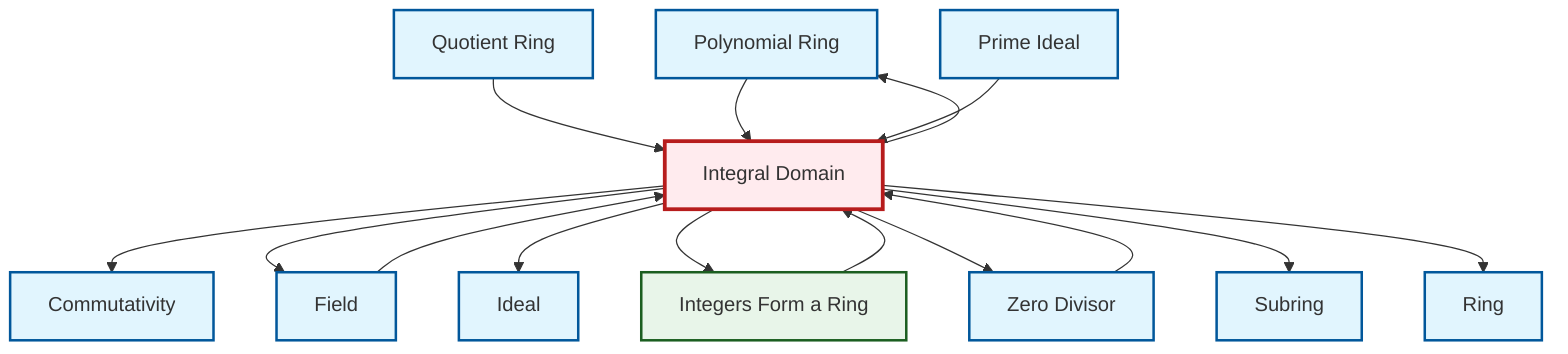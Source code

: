 graph TD
    classDef definition fill:#e1f5fe,stroke:#01579b,stroke-width:2px
    classDef theorem fill:#f3e5f5,stroke:#4a148c,stroke-width:2px
    classDef axiom fill:#fff3e0,stroke:#e65100,stroke-width:2px
    classDef example fill:#e8f5e9,stroke:#1b5e20,stroke-width:2px
    classDef current fill:#ffebee,stroke:#b71c1c,stroke-width:3px
    def-commutativity["Commutativity"]:::definition
    def-polynomial-ring["Polynomial Ring"]:::definition
    def-zero-divisor["Zero Divisor"]:::definition
    def-quotient-ring["Quotient Ring"]:::definition
    ex-integers-ring["Integers Form a Ring"]:::example
    def-field["Field"]:::definition
    def-integral-domain["Integral Domain"]:::definition
    def-prime-ideal["Prime Ideal"]:::definition
    def-ring["Ring"]:::definition
    def-ideal["Ideal"]:::definition
    def-subring["Subring"]:::definition
    def-integral-domain --> def-commutativity
    def-integral-domain --> def-field
    def-integral-domain --> def-ideal
    def-integral-domain --> ex-integers-ring
    def-quotient-ring --> def-integral-domain
    def-integral-domain --> def-zero-divisor
    ex-integers-ring --> def-integral-domain
    def-field --> def-integral-domain
    def-zero-divisor --> def-integral-domain
    def-polynomial-ring --> def-integral-domain
    def-integral-domain --> def-subring
    def-prime-ideal --> def-integral-domain
    def-integral-domain --> def-ring
    def-integral-domain --> def-polynomial-ring
    class def-integral-domain current